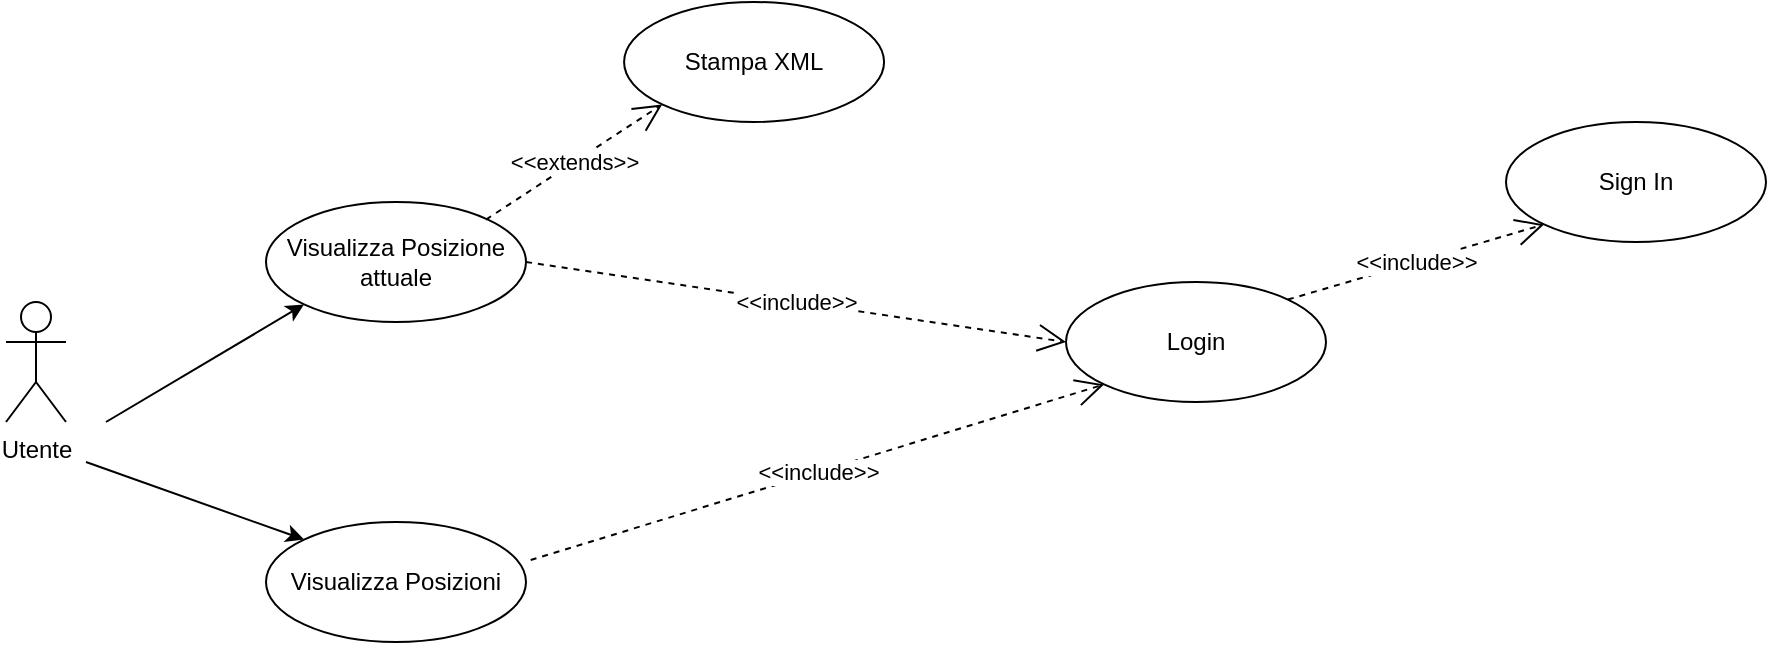 <mxfile version="24.5.3" type="device">
  <diagram name="Pagina-1" id="Lnr7Gs46qrUPT3brMh_M">
    <mxGraphModel dx="1050" dy="621" grid="1" gridSize="10" guides="1" tooltips="1" connect="1" arrows="1" fold="1" page="1" pageScale="1" pageWidth="827" pageHeight="1169" math="0" shadow="0">
      <root>
        <mxCell id="0" />
        <mxCell id="1" parent="0" />
        <mxCell id="iWa1m6QjN4jCnU1nGd90-1" value="Utente" style="shape=umlActor;verticalLabelPosition=bottom;verticalAlign=top;html=1;outlineConnect=0;" vertex="1" parent="1">
          <mxGeometry x="50" y="280" width="30" height="60" as="geometry" />
        </mxCell>
        <mxCell id="iWa1m6QjN4jCnU1nGd90-4" value="Visualizza Posizione attuale" style="ellipse;whiteSpace=wrap;html=1;" vertex="1" parent="1">
          <mxGeometry x="180" y="230" width="130" height="60" as="geometry" />
        </mxCell>
        <mxCell id="iWa1m6QjN4jCnU1nGd90-5" value="" style="endArrow=classic;html=1;rounded=0;entryX=0;entryY=1;entryDx=0;entryDy=0;" edge="1" parent="1" target="iWa1m6QjN4jCnU1nGd90-4">
          <mxGeometry width="50" height="50" relative="1" as="geometry">
            <mxPoint x="100" y="340" as="sourcePoint" />
            <mxPoint x="245" y="261" as="targetPoint" />
          </mxGeometry>
        </mxCell>
        <mxCell id="iWa1m6QjN4jCnU1nGd90-6" value="Visualizza Posizioni" style="ellipse;whiteSpace=wrap;html=1;" vertex="1" parent="1">
          <mxGeometry x="180" y="390" width="130" height="60" as="geometry" />
        </mxCell>
        <mxCell id="iWa1m6QjN4jCnU1nGd90-7" value="" style="endArrow=classic;html=1;rounded=0;entryX=0;entryY=0;entryDx=0;entryDy=0;" edge="1" parent="1" target="iWa1m6QjN4jCnU1nGd90-6">
          <mxGeometry width="50" height="50" relative="1" as="geometry">
            <mxPoint x="90" y="360" as="sourcePoint" />
            <mxPoint x="180" y="450" as="targetPoint" />
          </mxGeometry>
        </mxCell>
        <mxCell id="iWa1m6QjN4jCnU1nGd90-12" value="Login" style="ellipse;whiteSpace=wrap;html=1;" vertex="1" parent="1">
          <mxGeometry x="580" y="270" width="130" height="60" as="geometry" />
        </mxCell>
        <mxCell id="iWa1m6QjN4jCnU1nGd90-13" value="Sign In" style="ellipse;whiteSpace=wrap;html=1;" vertex="1" parent="1">
          <mxGeometry x="800" y="190" width="130" height="60" as="geometry" />
        </mxCell>
        <mxCell id="iWa1m6QjN4jCnU1nGd90-15" value="&amp;lt;&amp;lt;include&amp;gt;&amp;gt;" style="endArrow=open;endSize=12;dashed=1;html=1;rounded=0;entryX=0;entryY=1;entryDx=0;entryDy=0;exitX=1;exitY=0;exitDx=0;exitDy=0;" edge="1" parent="1" source="iWa1m6QjN4jCnU1nGd90-12" target="iWa1m6QjN4jCnU1nGd90-13">
          <mxGeometry width="160" relative="1" as="geometry">
            <mxPoint x="770" y="360" as="sourcePoint" />
            <mxPoint x="928" y="292" as="targetPoint" />
          </mxGeometry>
        </mxCell>
        <mxCell id="iWa1m6QjN4jCnU1nGd90-16" value="&amp;lt;&amp;lt;include&amp;gt;&amp;gt;" style="endArrow=open;endSize=12;dashed=1;html=1;rounded=0;exitX=1;exitY=0.5;exitDx=0;exitDy=0;entryX=0;entryY=0.5;entryDx=0;entryDy=0;" edge="1" parent="1" source="iWa1m6QjN4jCnU1nGd90-4" target="iWa1m6QjN4jCnU1nGd90-12">
          <mxGeometry width="160" relative="1" as="geometry">
            <mxPoint x="490" y="350" as="sourcePoint" />
            <mxPoint x="779.004" y="468.999" as="targetPoint" />
          </mxGeometry>
        </mxCell>
        <mxCell id="iWa1m6QjN4jCnU1nGd90-17" value="&amp;lt;&amp;lt;include&amp;gt;&amp;gt;" style="endArrow=open;endSize=12;dashed=1;html=1;rounded=0;exitX=1.018;exitY=0.317;exitDx=0;exitDy=0;entryX=0;entryY=1;entryDx=0;entryDy=0;exitPerimeter=0;" edge="1" parent="1" source="iWa1m6QjN4jCnU1nGd90-6" target="iWa1m6QjN4jCnU1nGd90-12">
          <mxGeometry width="160" relative="1" as="geometry">
            <mxPoint x="410" y="420" as="sourcePoint" />
            <mxPoint x="680" y="460" as="targetPoint" />
          </mxGeometry>
        </mxCell>
        <mxCell id="iWa1m6QjN4jCnU1nGd90-22" value="Stampa XML" style="ellipse;whiteSpace=wrap;html=1;" vertex="1" parent="1">
          <mxGeometry x="359.04" y="130" width="130" height="60" as="geometry" />
        </mxCell>
        <mxCell id="iWa1m6QjN4jCnU1nGd90-23" value="&amp;lt;&amp;lt;extends&amp;gt;&amp;gt;" style="endArrow=open;endSize=12;dashed=1;html=1;rounded=0;entryX=0;entryY=1;entryDx=0;entryDy=0;exitX=1;exitY=0;exitDx=0;exitDy=0;" edge="1" parent="1" target="iWa1m6QjN4jCnU1nGd90-22">
          <mxGeometry width="160" relative="1" as="geometry">
            <mxPoint x="290.002" y="238.787" as="sourcePoint" />
            <mxPoint x="738.04" y="269" as="targetPoint" />
          </mxGeometry>
        </mxCell>
      </root>
    </mxGraphModel>
  </diagram>
</mxfile>

